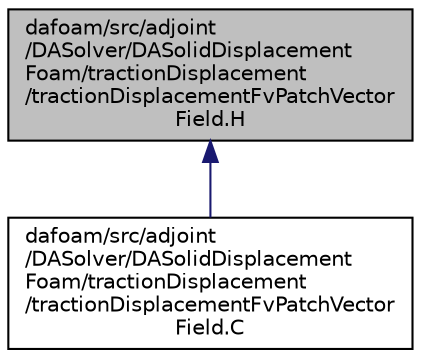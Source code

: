 digraph "dafoam/src/adjoint/DASolver/DASolidDisplacementFoam/tractionDisplacement/tractionDisplacementFvPatchVectorField.H"
{
  bgcolor="transparent";
  edge [fontname="Helvetica",fontsize="10",labelfontname="Helvetica",labelfontsize="10"];
  node [fontname="Helvetica",fontsize="10",shape=record];
  Node3 [label="dafoam/src/adjoint\l/DASolver/DASolidDisplacement\lFoam/tractionDisplacement\l/tractionDisplacementFvPatchVector\lField.H",height=0.2,width=0.4,color="black", fillcolor="grey75", style="filled", fontcolor="black"];
  Node3 -> Node4 [dir="back",color="midnightblue",fontsize="10",style="solid",fontname="Helvetica"];
  Node4 [label="dafoam/src/adjoint\l/DASolver/DASolidDisplacement\lFoam/tractionDisplacement\l/tractionDisplacementFvPatchVector\lField.C",height=0.2,width=0.4,color="black",URL="$tractionDisplacementFvPatchVectorField_8C.html"];
}
